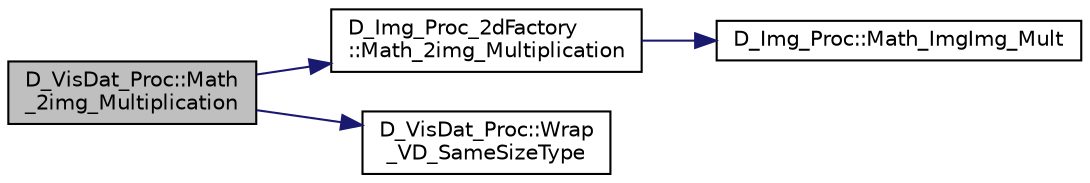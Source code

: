 digraph "D_VisDat_Proc::Math_2img_Multiplication"
{
 // LATEX_PDF_SIZE
  edge [fontname="Helvetica",fontsize="10",labelfontname="Helvetica",labelfontsize="10"];
  node [fontname="Helvetica",fontsize="10",shape=record];
  rankdir="LR";
  Node1 [label="D_VisDat_Proc::Math\l_2img_Multiplication",height=0.2,width=0.4,color="black", fillcolor="grey75", style="filled", fontcolor="black",tooltip=" "];
  Node1 -> Node2 [color="midnightblue",fontsize="10",style="solid",fontname="Helvetica"];
  Node2 [label="D_Img_Proc_2dFactory\l::Math_2img_Multiplication",height=0.2,width=0.4,color="black", fillcolor="white", style="filled",URL="$class_d___img___proc__2d_factory.html#a95ebf68fc35fec7d31766c2556704b60",tooltip=" "];
  Node2 -> Node3 [color="midnightblue",fontsize="10",style="solid",fontname="Helvetica"];
  Node3 [label="D_Img_Proc::Math_ImgImg_Mult",height=0.2,width=0.4,color="black", fillcolor="white", style="filled",URL="$class_d___img___proc.html#a425c0a25747da332d163ac5619edf515",tooltip=" "];
  Node1 -> Node4 [color="midnightblue",fontsize="10",style="solid",fontname="Helvetica"];
  Node4 [label="D_VisDat_Proc::Wrap\l_VD_SameSizeType",height=0.2,width=0.4,color="black", fillcolor="white", style="filled",URL="$class_d___vis_dat___proc.html#a25807fb990dbe9c2a20fd1ce4ab6bf69",tooltip=" "];
}
